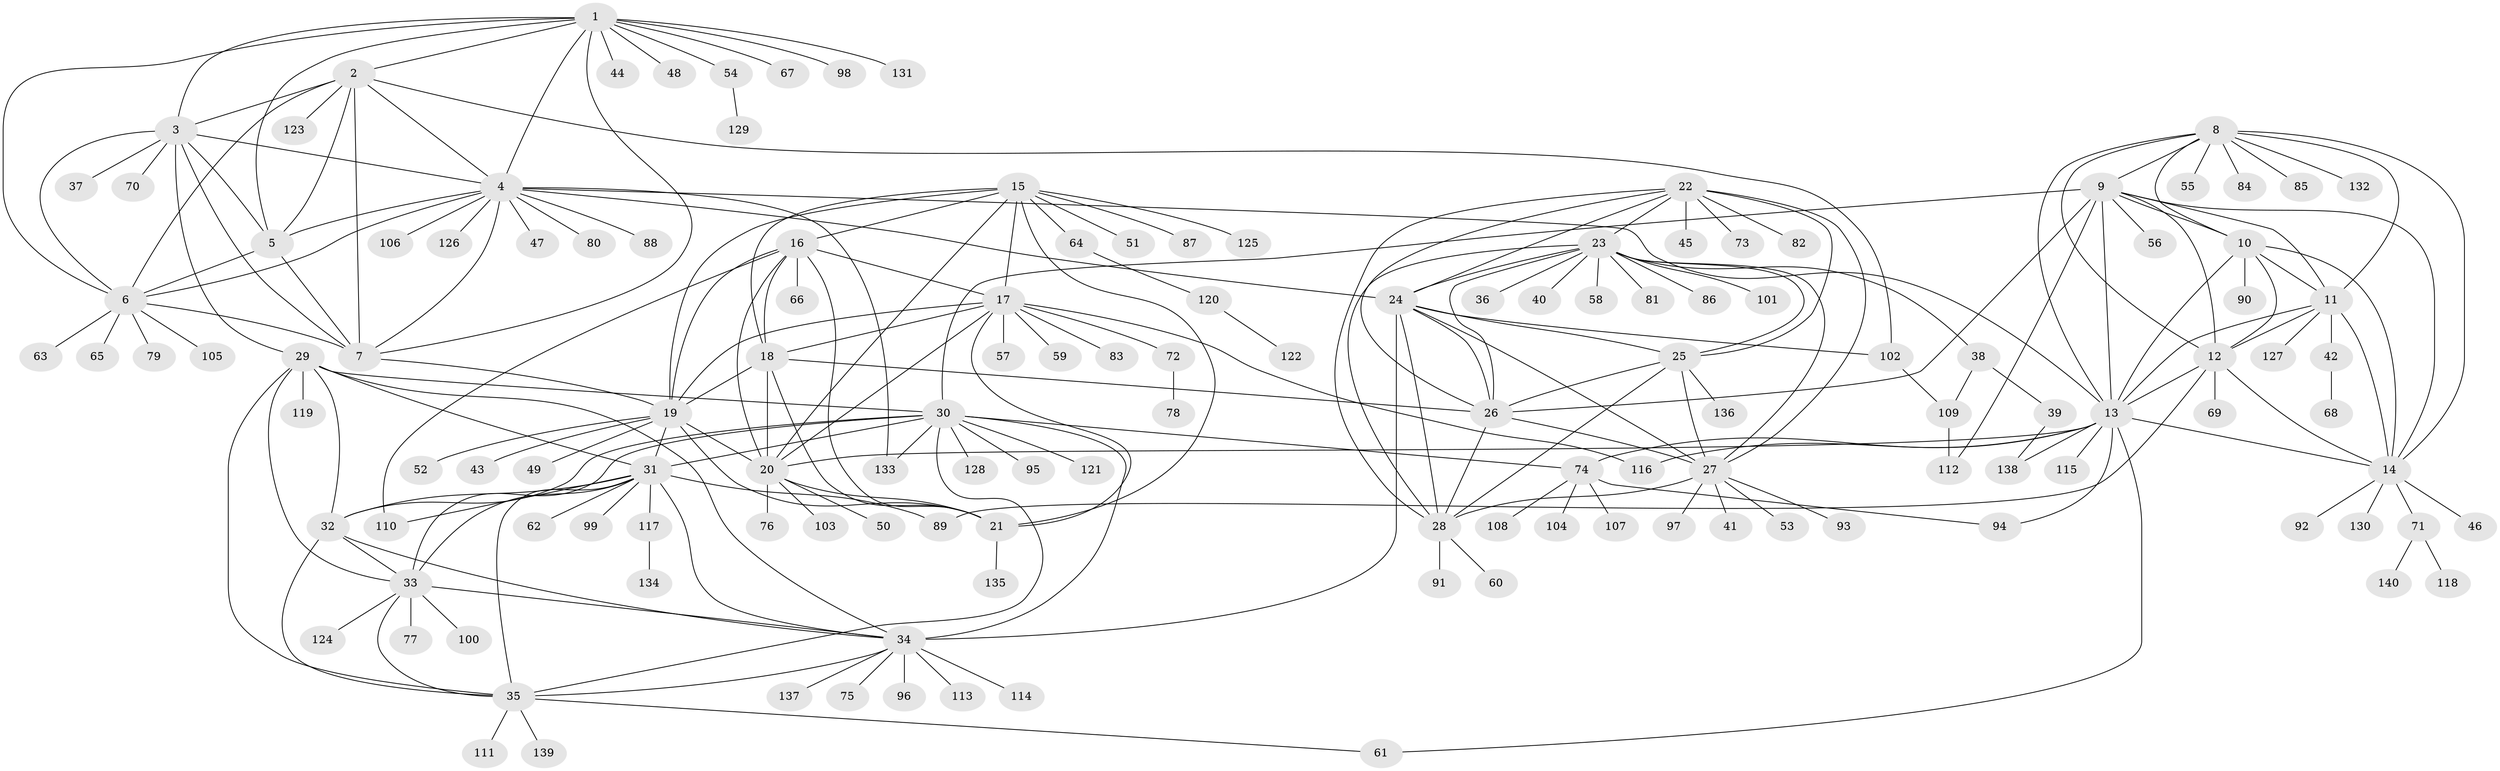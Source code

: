 // Generated by graph-tools (version 1.1) at 2025/16/03/09/25 04:16:08]
// undirected, 140 vertices, 231 edges
graph export_dot {
graph [start="1"]
  node [color=gray90,style=filled];
  1;
  2;
  3;
  4;
  5;
  6;
  7;
  8;
  9;
  10;
  11;
  12;
  13;
  14;
  15;
  16;
  17;
  18;
  19;
  20;
  21;
  22;
  23;
  24;
  25;
  26;
  27;
  28;
  29;
  30;
  31;
  32;
  33;
  34;
  35;
  36;
  37;
  38;
  39;
  40;
  41;
  42;
  43;
  44;
  45;
  46;
  47;
  48;
  49;
  50;
  51;
  52;
  53;
  54;
  55;
  56;
  57;
  58;
  59;
  60;
  61;
  62;
  63;
  64;
  65;
  66;
  67;
  68;
  69;
  70;
  71;
  72;
  73;
  74;
  75;
  76;
  77;
  78;
  79;
  80;
  81;
  82;
  83;
  84;
  85;
  86;
  87;
  88;
  89;
  90;
  91;
  92;
  93;
  94;
  95;
  96;
  97;
  98;
  99;
  100;
  101;
  102;
  103;
  104;
  105;
  106;
  107;
  108;
  109;
  110;
  111;
  112;
  113;
  114;
  115;
  116;
  117;
  118;
  119;
  120;
  121;
  122;
  123;
  124;
  125;
  126;
  127;
  128;
  129;
  130;
  131;
  132;
  133;
  134;
  135;
  136;
  137;
  138;
  139;
  140;
  1 -- 2;
  1 -- 3;
  1 -- 4;
  1 -- 5;
  1 -- 6;
  1 -- 7;
  1 -- 44;
  1 -- 48;
  1 -- 54;
  1 -- 67;
  1 -- 98;
  1 -- 131;
  2 -- 3;
  2 -- 4;
  2 -- 5;
  2 -- 6;
  2 -- 7;
  2 -- 102;
  2 -- 123;
  3 -- 4;
  3 -- 5;
  3 -- 6;
  3 -- 7;
  3 -- 29;
  3 -- 37;
  3 -- 70;
  4 -- 5;
  4 -- 6;
  4 -- 7;
  4 -- 13;
  4 -- 24;
  4 -- 47;
  4 -- 80;
  4 -- 88;
  4 -- 106;
  4 -- 126;
  4 -- 133;
  5 -- 6;
  5 -- 7;
  6 -- 7;
  6 -- 63;
  6 -- 65;
  6 -- 79;
  6 -- 105;
  7 -- 19;
  8 -- 9;
  8 -- 10;
  8 -- 11;
  8 -- 12;
  8 -- 13;
  8 -- 14;
  8 -- 55;
  8 -- 84;
  8 -- 85;
  8 -- 132;
  9 -- 10;
  9 -- 11;
  9 -- 12;
  9 -- 13;
  9 -- 14;
  9 -- 26;
  9 -- 30;
  9 -- 56;
  9 -- 112;
  10 -- 11;
  10 -- 12;
  10 -- 13;
  10 -- 14;
  10 -- 90;
  11 -- 12;
  11 -- 13;
  11 -- 14;
  11 -- 42;
  11 -- 127;
  12 -- 13;
  12 -- 14;
  12 -- 69;
  12 -- 89;
  13 -- 14;
  13 -- 20;
  13 -- 61;
  13 -- 74;
  13 -- 94;
  13 -- 115;
  13 -- 116;
  13 -- 138;
  14 -- 46;
  14 -- 71;
  14 -- 92;
  14 -- 130;
  15 -- 16;
  15 -- 17;
  15 -- 18;
  15 -- 19;
  15 -- 20;
  15 -- 21;
  15 -- 51;
  15 -- 64;
  15 -- 87;
  15 -- 125;
  16 -- 17;
  16 -- 18;
  16 -- 19;
  16 -- 20;
  16 -- 21;
  16 -- 66;
  16 -- 110;
  17 -- 18;
  17 -- 19;
  17 -- 20;
  17 -- 21;
  17 -- 57;
  17 -- 59;
  17 -- 72;
  17 -- 83;
  17 -- 116;
  18 -- 19;
  18 -- 20;
  18 -- 21;
  18 -- 26;
  19 -- 20;
  19 -- 21;
  19 -- 31;
  19 -- 43;
  19 -- 49;
  19 -- 52;
  20 -- 21;
  20 -- 50;
  20 -- 76;
  20 -- 103;
  21 -- 135;
  22 -- 23;
  22 -- 24;
  22 -- 25;
  22 -- 26;
  22 -- 27;
  22 -- 28;
  22 -- 45;
  22 -- 73;
  22 -- 82;
  23 -- 24;
  23 -- 25;
  23 -- 26;
  23 -- 27;
  23 -- 28;
  23 -- 36;
  23 -- 38;
  23 -- 40;
  23 -- 58;
  23 -- 81;
  23 -- 86;
  23 -- 101;
  24 -- 25;
  24 -- 26;
  24 -- 27;
  24 -- 28;
  24 -- 34;
  24 -- 102;
  25 -- 26;
  25 -- 27;
  25 -- 28;
  25 -- 136;
  26 -- 27;
  26 -- 28;
  27 -- 28;
  27 -- 41;
  27 -- 53;
  27 -- 93;
  27 -- 97;
  28 -- 60;
  28 -- 91;
  29 -- 30;
  29 -- 31;
  29 -- 32;
  29 -- 33;
  29 -- 34;
  29 -- 35;
  29 -- 119;
  30 -- 31;
  30 -- 32;
  30 -- 33;
  30 -- 34;
  30 -- 35;
  30 -- 74;
  30 -- 95;
  30 -- 121;
  30 -- 128;
  30 -- 133;
  31 -- 32;
  31 -- 33;
  31 -- 34;
  31 -- 35;
  31 -- 62;
  31 -- 89;
  31 -- 99;
  31 -- 110;
  31 -- 117;
  32 -- 33;
  32 -- 34;
  32 -- 35;
  33 -- 34;
  33 -- 35;
  33 -- 77;
  33 -- 100;
  33 -- 124;
  34 -- 35;
  34 -- 75;
  34 -- 96;
  34 -- 113;
  34 -- 114;
  34 -- 137;
  35 -- 61;
  35 -- 111;
  35 -- 139;
  38 -- 39;
  38 -- 109;
  39 -- 138;
  42 -- 68;
  54 -- 129;
  64 -- 120;
  71 -- 118;
  71 -- 140;
  72 -- 78;
  74 -- 94;
  74 -- 104;
  74 -- 107;
  74 -- 108;
  102 -- 109;
  109 -- 112;
  117 -- 134;
  120 -- 122;
}
